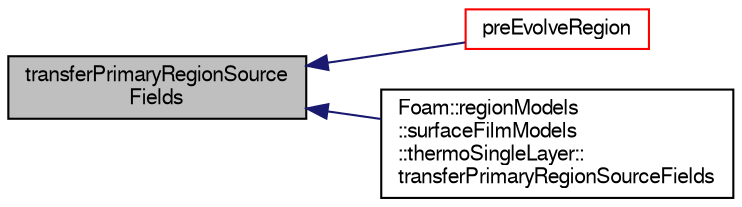 digraph "transferPrimaryRegionSourceFields"
{
  bgcolor="transparent";
  edge [fontname="FreeSans",fontsize="10",labelfontname="FreeSans",labelfontsize="10"];
  node [fontname="FreeSans",fontsize="10",shape=record];
  rankdir="LR";
  Node489 [label="transferPrimaryRegionSource\lFields",height=0.2,width=0.4,color="black", fillcolor="grey75", style="filled", fontcolor="black"];
  Node489 -> Node490 [dir="back",color="midnightblue",fontsize="10",style="solid",fontname="FreeSans"];
  Node490 [label="preEvolveRegion",height=0.2,width=0.4,color="red",URL="$a29042.html#a97f68fddfa332c08747b539aa08b04f0",tooltip="Pre-evolve film hook. "];
  Node489 -> Node492 [dir="back",color="midnightblue",fontsize="10",style="solid",fontname="FreeSans"];
  Node492 [label="Foam::regionModels\l::surfaceFilmModels\l::thermoSingleLayer::\ltransferPrimaryRegionSourceFields",height=0.2,width=0.4,color="black",URL="$a29182.html#ad280476804f72e6d48d182e2d0814a46",tooltip="Transfer source fields from the primary region to the film region. "];
}
